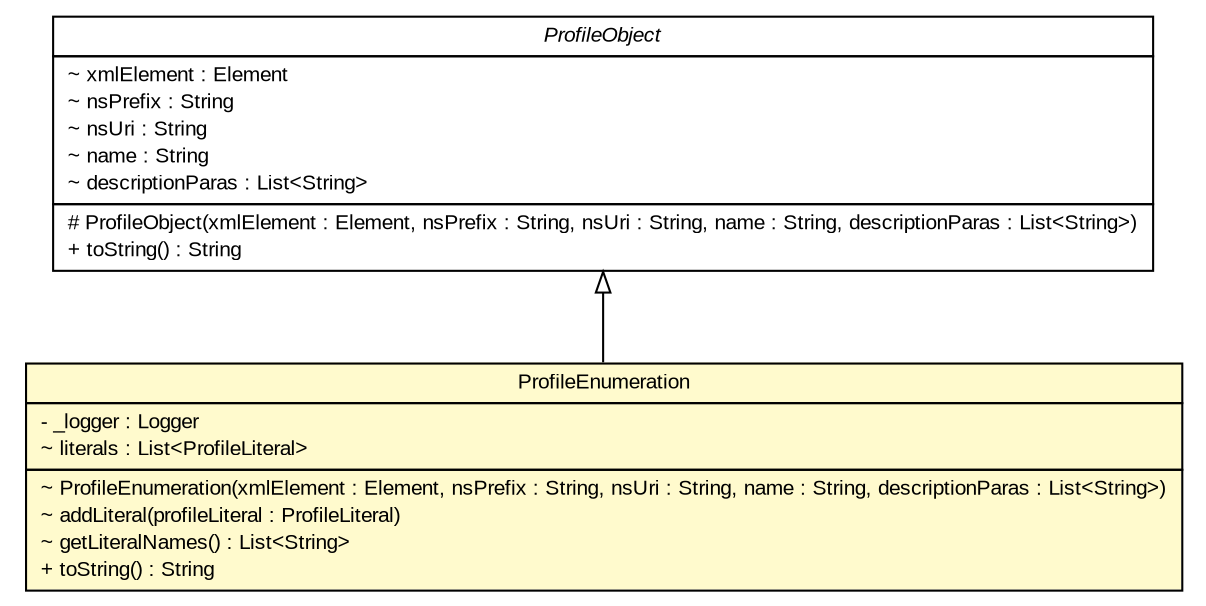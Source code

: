 #!/usr/local/bin/dot
#
# Class diagram 
# Generated by UMLGraph version R5_6_6-6-g3bdff0 (http://www.umlgraph.org/)
#

digraph G {
	edge [fontname="arial",fontsize=10,labelfontname="arial",labelfontsize=10];
	node [fontname="arial",fontsize=10,shape=plaintext];
	nodesep=0.25;
	ranksep=0.5;
	// org.tanjakostic.jcleancim.experimental.builder.xsd.ProfileObject
	c162997 [label=<<table title="org.tanjakostic.jcleancim.experimental.builder.xsd.ProfileObject" border="0" cellborder="1" cellspacing="0" cellpadding="2" port="p" href="./ProfileObject.html">
		<tr><td><table border="0" cellspacing="0" cellpadding="1">
<tr><td align="center" balign="center"><font face="Arial Italic"> ProfileObject </font></td></tr>
		</table></td></tr>
		<tr><td><table border="0" cellspacing="0" cellpadding="1">
<tr><td align="left" balign="left"> ~ xmlElement : Element </td></tr>
<tr><td align="left" balign="left"> ~ nsPrefix : String </td></tr>
<tr><td align="left" balign="left"> ~ nsUri : String </td></tr>
<tr><td align="left" balign="left"> ~ name : String </td></tr>
<tr><td align="left" balign="left"> ~ descriptionParas : List&lt;String&gt; </td></tr>
		</table></td></tr>
		<tr><td><table border="0" cellspacing="0" cellpadding="1">
<tr><td align="left" balign="left"> # ProfileObject(xmlElement : Element, nsPrefix : String, nsUri : String, name : String, descriptionParas : List&lt;String&gt;) </td></tr>
<tr><td align="left" balign="left"> + toString() : String </td></tr>
		</table></td></tr>
		</table>>, URL="./ProfileObject.html", fontname="arial", fontcolor="black", fontsize=10.0];
	// org.tanjakostic.jcleancim.experimental.builder.xsd.ProfileEnumeration
	c162999 [label=<<table title="org.tanjakostic.jcleancim.experimental.builder.xsd.ProfileEnumeration" border="0" cellborder="1" cellspacing="0" cellpadding="2" port="p" bgcolor="lemonChiffon" href="./ProfileEnumeration.html">
		<tr><td><table border="0" cellspacing="0" cellpadding="1">
<tr><td align="center" balign="center"> ProfileEnumeration </td></tr>
		</table></td></tr>
		<tr><td><table border="0" cellspacing="0" cellpadding="1">
<tr><td align="left" balign="left"> - _logger : Logger </td></tr>
<tr><td align="left" balign="left"> ~ literals : List&lt;ProfileLiteral&gt; </td></tr>
		</table></td></tr>
		<tr><td><table border="0" cellspacing="0" cellpadding="1">
<tr><td align="left" balign="left"> ~ ProfileEnumeration(xmlElement : Element, nsPrefix : String, nsUri : String, name : String, descriptionParas : List&lt;String&gt;) </td></tr>
<tr><td align="left" balign="left"> ~ addLiteral(profileLiteral : ProfileLiteral) </td></tr>
<tr><td align="left" balign="left"> ~ getLiteralNames() : List&lt;String&gt; </td></tr>
<tr><td align="left" balign="left"> + toString() : String </td></tr>
		</table></td></tr>
		</table>>, URL="./ProfileEnumeration.html", fontname="arial", fontcolor="black", fontsize=10.0];
	//org.tanjakostic.jcleancim.experimental.builder.xsd.ProfileEnumeration extends org.tanjakostic.jcleancim.experimental.builder.xsd.ProfileObject
	c162997:p -> c162999:p [dir=back,arrowtail=empty];
}


